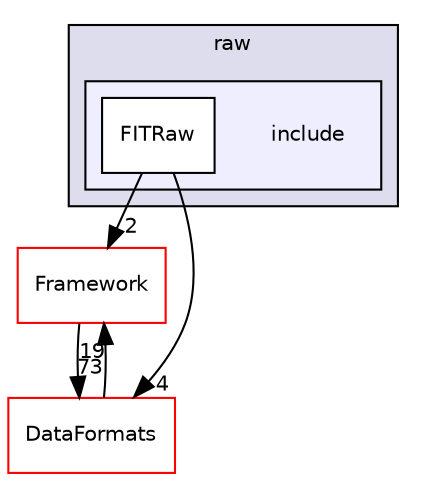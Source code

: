 digraph "/home/travis/build/AliceO2Group/AliceO2/Detectors/FIT/raw/include" {
  bgcolor=transparent;
  compound=true
  node [ fontsize="10", fontname="Helvetica"];
  edge [ labelfontsize="10", labelfontname="Helvetica"];
  subgraph clusterdir_9742c4beffa63bb41af6c796ac2f5cf0 {
    graph [ bgcolor="#ddddee", pencolor="black", label="raw" fontname="Helvetica", fontsize="10", URL="dir_9742c4beffa63bb41af6c796ac2f5cf0.html"]
  subgraph clusterdir_a01dc9ea16fa90b6737f6e7211a1f7cd {
    graph [ bgcolor="#eeeeff", pencolor="black", label="" URL="dir_a01dc9ea16fa90b6737f6e7211a1f7cd.html"];
    dir_a01dc9ea16fa90b6737f6e7211a1f7cd [shape=plaintext label="include"];
    dir_77543e42f87fae2c5f59ff8a7de90865 [shape=box label="FITRaw" color="black" fillcolor="white" style="filled" URL="dir_77543e42f87fae2c5f59ff8a7de90865.html"];
  }
  }
  dir_bcbb2cf9a3d3d83e5515c82071a07177 [shape=box label="Framework" color="red" URL="dir_bcbb2cf9a3d3d83e5515c82071a07177.html"];
  dir_2171f7ec022c5423887b07c69b2f5b48 [shape=box label="DataFormats" color="red" URL="dir_2171f7ec022c5423887b07c69b2f5b48.html"];
  dir_77543e42f87fae2c5f59ff8a7de90865->dir_bcbb2cf9a3d3d83e5515c82071a07177 [headlabel="2", labeldistance=1.5 headhref="dir_000515_000063.html"];
  dir_77543e42f87fae2c5f59ff8a7de90865->dir_2171f7ec022c5423887b07c69b2f5b48 [headlabel="4", labeldistance=1.5 headhref="dir_000515_000090.html"];
  dir_bcbb2cf9a3d3d83e5515c82071a07177->dir_2171f7ec022c5423887b07c69b2f5b48 [headlabel="73", labeldistance=1.5 headhref="dir_000063_000090.html"];
  dir_2171f7ec022c5423887b07c69b2f5b48->dir_bcbb2cf9a3d3d83e5515c82071a07177 [headlabel="19", labeldistance=1.5 headhref="dir_000090_000063.html"];
}
